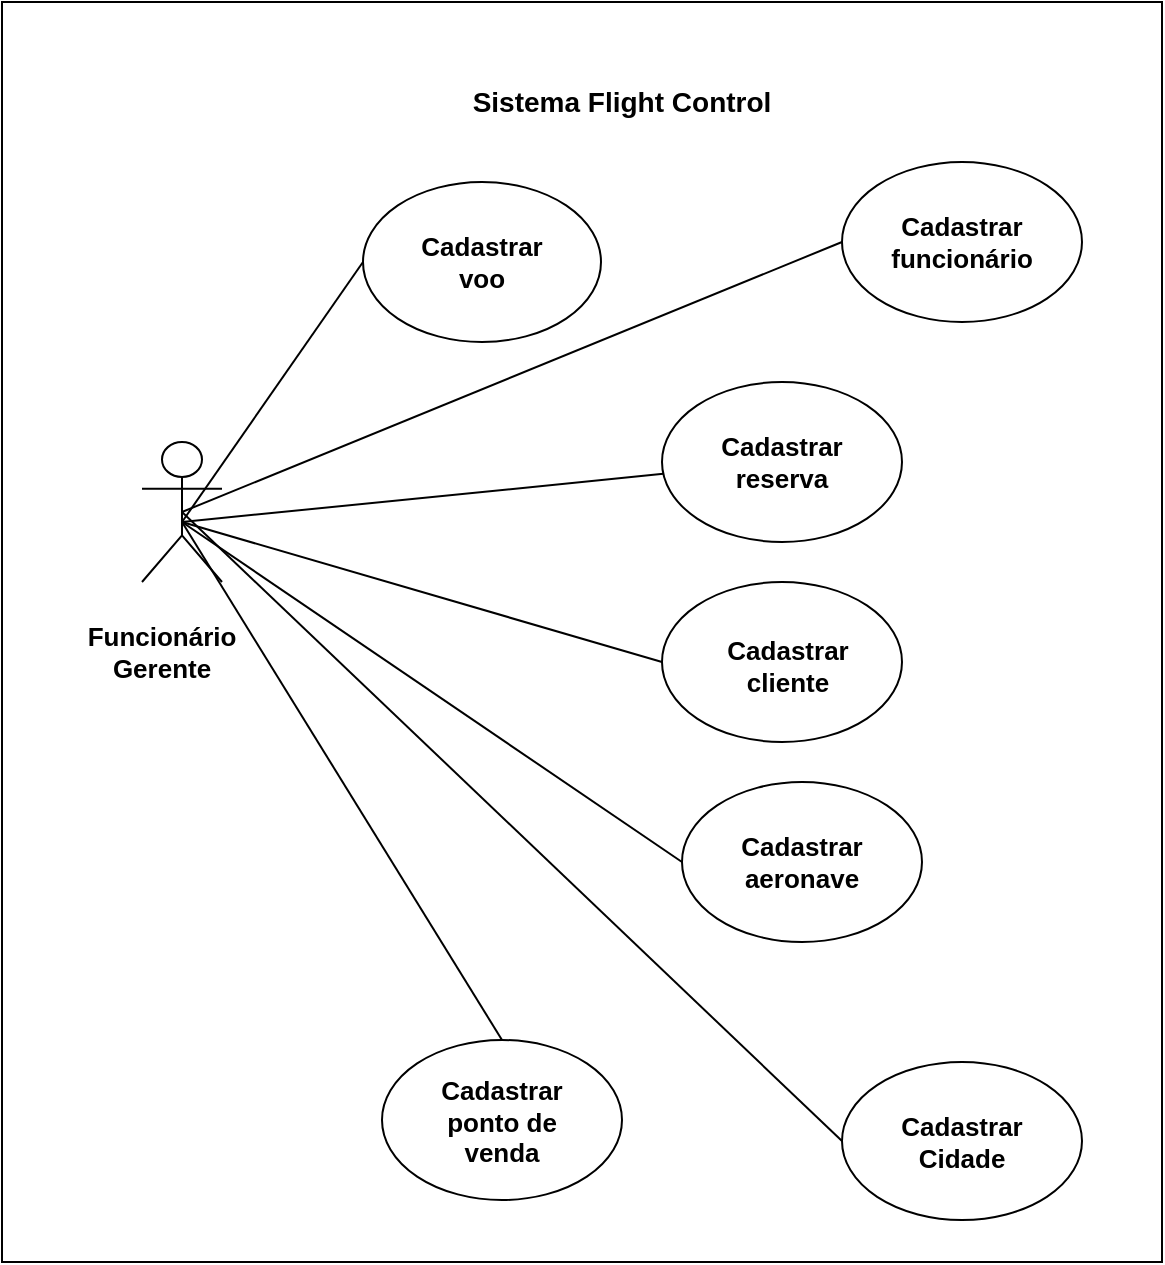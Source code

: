 <mxfile version="14.7.4" type="github">
  <diagram id="rXupBVqp45QyanCTLPGE" name="Page-1">
    <mxGraphModel dx="1240" dy="1812" grid="1" gridSize="10" guides="1" tooltips="1" connect="1" arrows="1" fold="1" page="1" pageScale="1" pageWidth="827" pageHeight="1169" math="0" shadow="0">
      <root>
        <mxCell id="0" />
        <mxCell id="1" parent="0" />
        <mxCell id="VzS7enOmEXTkIAW0RBW0-4" value="" style="rounded=0;whiteSpace=wrap;html=1;" vertex="1" parent="1">
          <mxGeometry x="250" y="-650" width="580" height="630" as="geometry" />
        </mxCell>
        <mxCell id="VzS7enOmEXTkIAW0RBW0-5" value="Sistema Flight Control" style="text;html=1;strokeColor=none;fillColor=none;align=center;verticalAlign=middle;whiteSpace=wrap;rounded=0;fontStyle=1;fontSize=14;" vertex="1" parent="1">
          <mxGeometry x="480" y="-610" width="160" height="20" as="geometry" />
        </mxCell>
        <mxCell id="VzS7enOmEXTkIAW0RBW0-6" value="" style="shape=umlActor;verticalLabelPosition=bottom;verticalAlign=top;html=1;outlineConnect=0;fontSize=14;" vertex="1" parent="1">
          <mxGeometry x="320" y="-430" width="40" height="70" as="geometry" />
        </mxCell>
        <mxCell id="VzS7enOmEXTkIAW0RBW0-8" value="" style="ellipse;whiteSpace=wrap;html=1;fontSize=14;" vertex="1" parent="1">
          <mxGeometry x="580" y="-360" width="120" height="80" as="geometry" />
        </mxCell>
        <mxCell id="VzS7enOmEXTkIAW0RBW0-9" value="" style="ellipse;whiteSpace=wrap;html=1;fontSize=14;" vertex="1" parent="1">
          <mxGeometry x="430.5" y="-560" width="119" height="80" as="geometry" />
        </mxCell>
        <mxCell id="VzS7enOmEXTkIAW0RBW0-10" value="" style="ellipse;whiteSpace=wrap;html=1;fontSize=14;" vertex="1" parent="1">
          <mxGeometry x="590" y="-260" width="120" height="80" as="geometry" />
        </mxCell>
        <mxCell id="VzS7enOmEXTkIAW0RBW0-11" value="" style="ellipse;whiteSpace=wrap;html=1;fontSize=14;" vertex="1" parent="1">
          <mxGeometry x="580" y="-460" width="120" height="80" as="geometry" />
        </mxCell>
        <mxCell id="VzS7enOmEXTkIAW0RBW0-14" value="" style="ellipse;whiteSpace=wrap;html=1;fontSize=14;" vertex="1" parent="1">
          <mxGeometry x="440" y="-131" width="120" height="80" as="geometry" />
        </mxCell>
        <mxCell id="VzS7enOmEXTkIAW0RBW0-15" value="" style="ellipse;whiteSpace=wrap;html=1;fontSize=14;" vertex="1" parent="1">
          <mxGeometry x="670" y="-570" width="120" height="80" as="geometry" />
        </mxCell>
        <mxCell id="VzS7enOmEXTkIAW0RBW0-36" value="Funcionário&lt;br&gt;Gerente" style="text;html=1;strokeColor=none;fillColor=none;align=center;verticalAlign=middle;whiteSpace=wrap;rounded=0;fontSize=13;fontStyle=1" vertex="1" parent="1">
          <mxGeometry x="310" y="-335" width="40" height="20" as="geometry" />
        </mxCell>
        <mxCell id="VzS7enOmEXTkIAW0RBW0-37" value="Cadastrar&lt;br&gt;cliente" style="text;html=1;strokeColor=none;fillColor=none;align=center;verticalAlign=middle;whiteSpace=wrap;rounded=0;fontSize=13;fontStyle=1" vertex="1" parent="1">
          <mxGeometry x="623" y="-328" width="40" height="20" as="geometry" />
        </mxCell>
        <mxCell id="VzS7enOmEXTkIAW0RBW0-38" value="Cadastrar&lt;br&gt;voo" style="text;html=1;strokeColor=none;fillColor=none;align=center;verticalAlign=middle;whiteSpace=wrap;rounded=0;fontSize=13;fontStyle=1" vertex="1" parent="1">
          <mxGeometry x="470" y="-530" width="40" height="20" as="geometry" />
        </mxCell>
        <mxCell id="VzS7enOmEXTkIAW0RBW0-42" value="Cadastrar&lt;br&gt;aeronave" style="text;html=1;strokeColor=none;fillColor=none;align=center;verticalAlign=middle;whiteSpace=wrap;rounded=0;fontSize=13;fontStyle=1" vertex="1" parent="1">
          <mxGeometry x="630" y="-230" width="40" height="20" as="geometry" />
        </mxCell>
        <mxCell id="VzS7enOmEXTkIAW0RBW0-43" value="Cadastrar&lt;br&gt;ponto de venda" style="text;html=1;strokeColor=none;fillColor=none;align=center;verticalAlign=middle;whiteSpace=wrap;rounded=0;fontSize=13;fontStyle=1" vertex="1" parent="1">
          <mxGeometry x="480" y="-100.5" width="40" height="20" as="geometry" />
        </mxCell>
        <mxCell id="VzS7enOmEXTkIAW0RBW0-44" value="Cadastrar&lt;br&gt;funcionário" style="text;html=1;strokeColor=none;fillColor=none;align=center;verticalAlign=middle;whiteSpace=wrap;rounded=0;fontSize=13;fontStyle=1" vertex="1" parent="1">
          <mxGeometry x="710" y="-540" width="40" height="20" as="geometry" />
        </mxCell>
        <mxCell id="VzS7enOmEXTkIAW0RBW0-45" value="Cadastrar&lt;br&gt;reserva&lt;br&gt;" style="text;html=1;strokeColor=none;fillColor=none;align=center;verticalAlign=middle;whiteSpace=wrap;rounded=0;fontSize=13;fontStyle=1" vertex="1" parent="1">
          <mxGeometry x="620" y="-430" width="40" height="20" as="geometry" />
        </mxCell>
        <mxCell id="VzS7enOmEXTkIAW0RBW0-53" value="" style="ellipse;whiteSpace=wrap;html=1;fontSize=14;" vertex="1" parent="1">
          <mxGeometry x="670" y="-120" width="120" height="79" as="geometry" />
        </mxCell>
        <mxCell id="VzS7enOmEXTkIAW0RBW0-54" value="Cadastrar&lt;br&gt;Cidade" style="text;html=1;strokeColor=none;fillColor=none;align=center;verticalAlign=middle;whiteSpace=wrap;rounded=0;fontSize=13;fontStyle=1" vertex="1" parent="1">
          <mxGeometry x="710" y="-90.5" width="40" height="20" as="geometry" />
        </mxCell>
        <mxCell id="VzS7enOmEXTkIAW0RBW0-61" value="" style="endArrow=none;html=1;fontSize=13;exitX=0.5;exitY=0.5;exitDx=0;exitDy=0;exitPerimeter=0;entryX=0;entryY=0.5;entryDx=0;entryDy=0;" edge="1" parent="1" source="VzS7enOmEXTkIAW0RBW0-6" target="VzS7enOmEXTkIAW0RBW0-15">
          <mxGeometry width="50" height="50" relative="1" as="geometry">
            <mxPoint x="400" y="-380" as="sourcePoint" />
            <mxPoint x="450" y="-430" as="targetPoint" />
          </mxGeometry>
        </mxCell>
        <mxCell id="VzS7enOmEXTkIAW0RBW0-62" value="" style="endArrow=none;html=1;fontSize=13;entryX=0;entryY=0.5;entryDx=0;entryDy=0;" edge="1" parent="1" target="VzS7enOmEXTkIAW0RBW0-9">
          <mxGeometry width="50" height="50" relative="1" as="geometry">
            <mxPoint x="340" y="-390" as="sourcePoint" />
            <mxPoint x="680.0" y="-520" as="targetPoint" />
          </mxGeometry>
        </mxCell>
        <mxCell id="VzS7enOmEXTkIAW0RBW0-63" value="" style="endArrow=none;html=1;fontSize=13;" edge="1" parent="1" target="VzS7enOmEXTkIAW0RBW0-11">
          <mxGeometry width="50" height="50" relative="1" as="geometry">
            <mxPoint x="340" y="-390" as="sourcePoint" />
            <mxPoint x="550" y="-410" as="targetPoint" />
          </mxGeometry>
        </mxCell>
        <mxCell id="VzS7enOmEXTkIAW0RBW0-65" value="" style="endArrow=none;html=1;fontSize=13;entryX=0;entryY=0.5;entryDx=0;entryDy=0;" edge="1" parent="1" target="VzS7enOmEXTkIAW0RBW0-8">
          <mxGeometry width="50" height="50" relative="1" as="geometry">
            <mxPoint x="340" y="-390" as="sourcePoint" />
            <mxPoint x="560" y="-400" as="targetPoint" />
          </mxGeometry>
        </mxCell>
        <mxCell id="VzS7enOmEXTkIAW0RBW0-66" value="" style="endArrow=none;html=1;fontSize=13;entryX=0;entryY=0.5;entryDx=0;entryDy=0;" edge="1" parent="1" target="VzS7enOmEXTkIAW0RBW0-10">
          <mxGeometry width="50" height="50" relative="1" as="geometry">
            <mxPoint x="340" y="-390" as="sourcePoint" />
            <mxPoint x="568" y="-300.0" as="targetPoint" />
          </mxGeometry>
        </mxCell>
        <mxCell id="VzS7enOmEXTkIAW0RBW0-67" value="" style="endArrow=none;html=1;fontSize=13;exitX=0.5;exitY=0.5;exitDx=0;exitDy=0;exitPerimeter=0;entryX=0;entryY=0.5;entryDx=0;entryDy=0;" edge="1" parent="1" source="VzS7enOmEXTkIAW0RBW0-6" target="VzS7enOmEXTkIAW0RBW0-53">
          <mxGeometry width="50" height="50" relative="1" as="geometry">
            <mxPoint x="350" y="-380" as="sourcePoint" />
            <mxPoint x="690" y="-80" as="targetPoint" />
          </mxGeometry>
        </mxCell>
        <mxCell id="VzS7enOmEXTkIAW0RBW0-68" value="" style="endArrow=none;html=1;fontSize=13;entryX=0.5;entryY=0;entryDx=0;entryDy=0;" edge="1" parent="1" target="VzS7enOmEXTkIAW0RBW0-14">
          <mxGeometry width="50" height="50" relative="1" as="geometry">
            <mxPoint x="340" y="-390" as="sourcePoint" />
            <mxPoint x="680.0" y="-70.5" as="targetPoint" />
          </mxGeometry>
        </mxCell>
      </root>
    </mxGraphModel>
  </diagram>
</mxfile>
